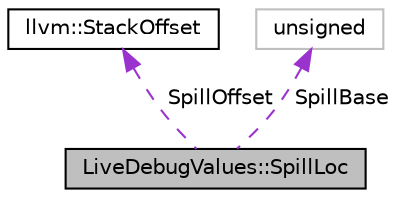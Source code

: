 digraph "LiveDebugValues::SpillLoc"
{
 // LATEX_PDF_SIZE
  bgcolor="transparent";
  edge [fontname="Helvetica",fontsize="10",labelfontname="Helvetica",labelfontsize="10"];
  node [fontname="Helvetica",fontsize="10",shape=record];
  Node1 [label="LiveDebugValues::SpillLoc",height=0.2,width=0.4,color="black", fillcolor="grey75", style="filled", fontcolor="black",tooltip=" "];
  Node2 -> Node1 [dir="back",color="darkorchid3",fontsize="10",style="dashed",label=" SpillOffset" ,fontname="Helvetica"];
  Node2 [label="llvm::StackOffset",height=0.2,width=0.4,color="black",URL="$classllvm_1_1StackOffset.html",tooltip="StackOffset holds a fixed and a scalable offset in bytes."];
  Node3 -> Node1 [dir="back",color="darkorchid3",fontsize="10",style="dashed",label=" SpillBase" ,fontname="Helvetica"];
  Node3 [label="unsigned",height=0.2,width=0.4,color="grey75",tooltip=" "];
}

